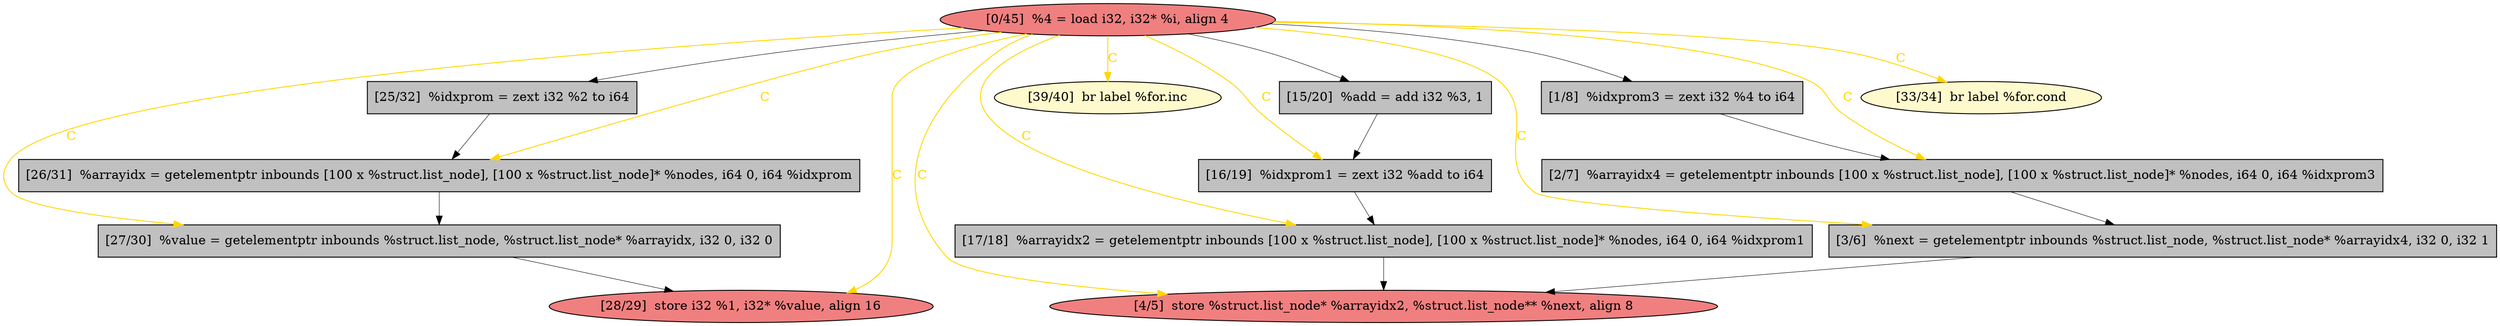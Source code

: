 
digraph G {


node904 [fillcolor=grey,label="[27/30]  %value = getelementptr inbounds %struct.list_node, %struct.list_node* %arrayidx, i32 0, i32 0",shape=rectangle,style=filled ]
node903 [fillcolor=grey,label="[15/20]  %add = add i32 %3, 1",shape=rectangle,style=filled ]
node902 [fillcolor=grey,label="[16/19]  %idxprom1 = zext i32 %add to i64",shape=rectangle,style=filled ]
node901 [fillcolor=grey,label="[3/6]  %next = getelementptr inbounds %struct.list_node, %struct.list_node* %arrayidx4, i32 0, i32 1",shape=rectangle,style=filled ]
node905 [fillcolor=lightcoral,label="[28/29]  store i32 %1, i32* %value, align 16",shape=ellipse,style=filled ]
node899 [fillcolor=grey,label="[17/18]  %arrayidx2 = getelementptr inbounds [100 x %struct.list_node], [100 x %struct.list_node]* %nodes, i64 0, i64 %idxprom1",shape=rectangle,style=filled ]
node898 [fillcolor=lightcoral,label="[0/45]  %4 = load i32, i32* %i, align 4",shape=ellipse,style=filled ]
node893 [fillcolor=lemonchiffon,label="[39/40]  br label %for.inc",shape=ellipse,style=filled ]
node892 [fillcolor=grey,label="[26/31]  %arrayidx = getelementptr inbounds [100 x %struct.list_node], [100 x %struct.list_node]* %nodes, i64 0, i64 %idxprom",shape=rectangle,style=filled ]
node894 [fillcolor=grey,label="[2/7]  %arrayidx4 = getelementptr inbounds [100 x %struct.list_node], [100 x %struct.list_node]* %nodes, i64 0, i64 %idxprom3",shape=rectangle,style=filled ]
node895 [fillcolor=grey,label="[25/32]  %idxprom = zext i32 %2 to i64",shape=rectangle,style=filled ]
node896 [fillcolor=grey,label="[1/8]  %idxprom3 = zext i32 %4 to i64",shape=rectangle,style=filled ]
node900 [fillcolor=lightcoral,label="[4/5]  store %struct.list_node* %arrayidx2, %struct.list_node** %next, align 8",shape=ellipse,style=filled ]
node897 [fillcolor=lemonchiffon,label="[33/34]  br label %for.cond",shape=ellipse,style=filled ]

node898->node901 [style=solid,color=gold,label="C",penwidth=1.0,fontcolor=gold ]
node898->node894 [style=solid,color=gold,label="C",penwidth=1.0,fontcolor=gold ]
node898->node902 [style=solid,color=gold,label="C",penwidth=1.0,fontcolor=gold ]
node904->node905 [style=solid,color=black,label="",penwidth=0.5,fontcolor=black ]
node898->node895 [style=solid,color=black,label="",penwidth=0.5,fontcolor=black ]
node898->node899 [style=solid,color=gold,label="C",penwidth=1.0,fontcolor=gold ]
node898->node897 [style=solid,color=gold,label="C",penwidth=1.0,fontcolor=gold ]
node894->node901 [style=solid,color=black,label="",penwidth=0.5,fontcolor=black ]
node895->node892 [style=solid,color=black,label="",penwidth=0.5,fontcolor=black ]
node898->node900 [style=solid,color=gold,label="C",penwidth=1.0,fontcolor=gold ]
node899->node900 [style=solid,color=black,label="",penwidth=0.5,fontcolor=black ]
node901->node900 [style=solid,color=black,label="",penwidth=0.5,fontcolor=black ]
node898->node903 [style=solid,color=black,label="",penwidth=0.5,fontcolor=black ]
node896->node894 [style=solid,color=black,label="",penwidth=0.5,fontcolor=black ]
node902->node899 [style=solid,color=black,label="",penwidth=0.5,fontcolor=black ]
node892->node904 [style=solid,color=black,label="",penwidth=0.5,fontcolor=black ]
node898->node896 [style=solid,color=black,label="",penwidth=0.5,fontcolor=black ]
node898->node905 [style=solid,color=gold,label="C",penwidth=1.0,fontcolor=gold ]
node898->node893 [style=solid,color=gold,label="C",penwidth=1.0,fontcolor=gold ]
node898->node892 [style=solid,color=gold,label="C",penwidth=1.0,fontcolor=gold ]
node898->node904 [style=solid,color=gold,label="C",penwidth=1.0,fontcolor=gold ]
node903->node902 [style=solid,color=black,label="",penwidth=0.5,fontcolor=black ]


}
